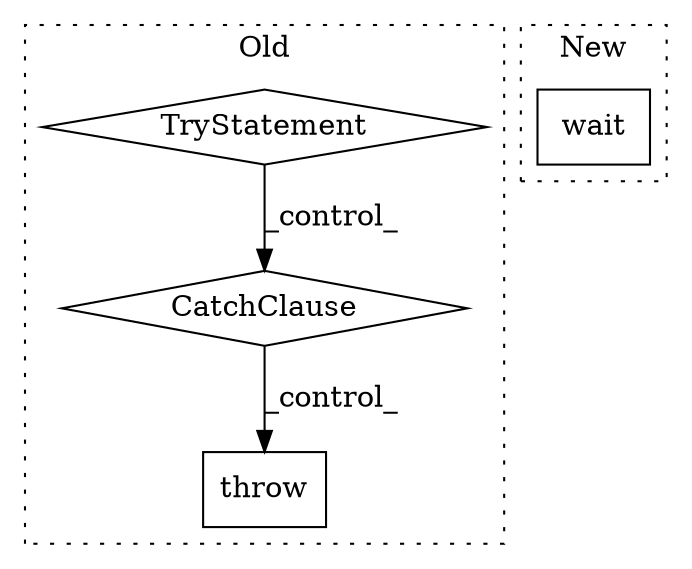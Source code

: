 digraph G {
subgraph cluster0 {
1 [label="CatchClause" a="12" s="2445,2479" l="11,2" shape="diamond"];
3 [label="TryStatement" a="54" s="2346" l="4" shape="diamond"];
4 [label="throw" a="53" s="2828" l="6" shape="box"];
label = "Old";
style="dotted";
}
subgraph cluster1 {
2 [label="wait" a="32" s="3346" l="6" shape="box"];
label = "New";
style="dotted";
}
1 -> 4 [label="_control_"];
3 -> 1 [label="_control_"];
}